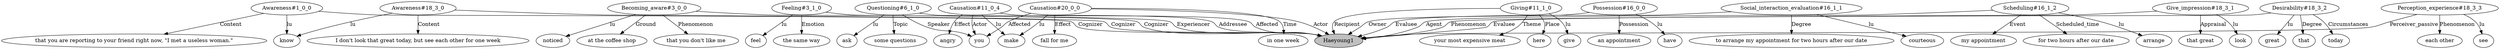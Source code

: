 // The Round Table
digraph {
	0 [label=Haeyoung1 fillcolor=gray style=filled]
	1 [label="Awareness#1_0_0"]
	2 [label=know]
	3 [label="that you are reporting to your friend right now, \"I met a useless woman.\""]
	1 -> 2 [label=lu]
	1 -> 0 [label=Cognizer]
	1 -> 3 [label=Content]
	4 [label="Becoming_aware#3_0_0"]
	5 [label=noticed]
	6 [label="at the coffee shop"]
	7 [label="that you don't like me"]
	4 -> 5 [label=lu]
	4 -> 0 [label=Cognizer]
	4 -> 6 [label=Ground]
	4 -> 7 [label=Phenomenon]
	8 [label="Feeling#3_1_0"]
	9 [label=feel]
	10 [label="the same way"]
	8 -> 9 [label=lu]
	8 -> 0 [label=Experiencer]
	8 -> 10 [label=Emotion]
	11 [label="Questioning#6_1_0"]
	12 [label=ask]
	13 [label=you]
	14 [label="some questions"]
	11 -> 12 [label=lu]
	11 -> 13 [label=Speaker]
	11 -> 0 [label=Addressee]
	11 -> 14 [label=Topic]
	15 [label="Causation#11_0_4"]
	16 [label=make]
	17 [label=angry]
	15 -> 16 [label=lu]
	15 -> 13 [label=Actor]
	15 -> 0 [label=Affected]
	15 -> 17 [label=Effect]
	18 [label="Giving#11_1_0"]
	19 [label=give]
	20 [label="your most expensive meat"]
	21 [label=here]
	18 -> 19 [label=lu]
	18 -> 0 [label=Recipient]
	18 -> 20 [label=Theme]
	18 -> 21 [label=Place]
	22 [label="Possession#16_0_0"]
	23 [label=have]
	24 [label="an appointment"]
	22 -> 23 [label=lu]
	22 -> 0 [label=Owner]
	22 -> 24 [label=Possession]
	25 [label="Social_interaction_evaluation#16_1_1"]
	26 [label=courteous]
	27 [label="to arrange my appointment for two hours after our date"]
	25 -> 26 [label=lu]
	25 -> 0 [label=Evaluee]
	25 -> 27 [label=Degree]
	28 [label="Scheduling#16_1_2"]
	29 [label=arrange]
	30 [label="my appointment"]
	31 [label="for two hours after our date"]
	28 -> 29 [label=lu]
	28 -> 0 [label=Agent]
	28 -> 30 [label=Event]
	28 -> 31 [label=Scheduled_time]
	32 [label="Awareness#18_3_0"]
	33 [label="I don't look that great today, but see each other for one week"]
	32 -> 2 [label=lu]
	32 -> 0 [label=Cognizer]
	32 -> 33 [label=Content]
	34 [label="Give_impression#18_3_1"]
	35 [label=look]
	36 [label="that great"]
	34 -> 35 [label=lu]
	34 -> 0 [label=Phenomenon]
	34 -> 36 [label=Appraisal]
	37 [label="Desirability#18_3_2"]
	38 [label=great]
	39 [label=that]
	40 [label=today]
	37 -> 38 [label=lu]
	37 -> 0 [label=Evaluee]
	37 -> 39 [label=Degree]
	37 -> 40 [label=Circumstances]
	41 [label="Perception_experience#18_3_3"]
	42 [label=see]
	43 [label="each other"]
	41 -> 42 [label=lu]
	41 -> 0 [label=Perceiver_passive]
	41 -> 43 [label=Phenomenon]
	44 [label="Causation#20_0_0"]
	45 [label="fall for me"]
	46 [label="in one week"]
	44 -> 16 [label=lu]
	44 -> 0 [label=Actor]
	44 -> 13 [label=Affected]
	44 -> 45 [label=Effect]
	44 -> 46 [label=Time]
}
